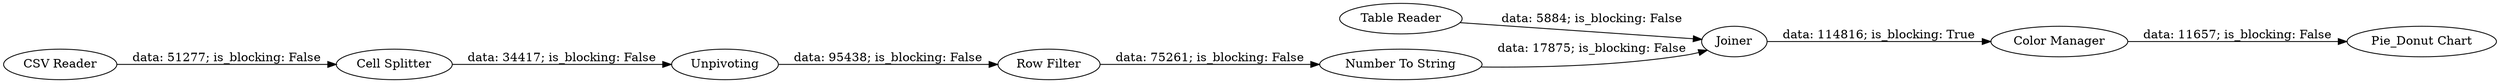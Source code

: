 digraph {
	"8664273951208091790_7" [label=Unpivoting]
	"8664273951208091790_3" [label="Table Reader"]
	"8664273951208091790_11" [label=Joiner]
	"8664273951208091790_12" [label="Color Manager"]
	"8664273951208091790_1" [label="CSV Reader"]
	"8664273951208091790_10" [label="Number To String"]
	"8664273951208091790_8" [label="Cell Splitter"]
	"8664273951208091790_13" [label="Pie_Donut Chart"]
	"8664273951208091790_9" [label="Row Filter"]
	"8664273951208091790_8" -> "8664273951208091790_7" [label="data: 34417; is_blocking: False"]
	"8664273951208091790_3" -> "8664273951208091790_11" [label="data: 5884; is_blocking: False"]
	"8664273951208091790_1" -> "8664273951208091790_8" [label="data: 51277; is_blocking: False"]
	"8664273951208091790_10" -> "8664273951208091790_11" [label="data: 17875; is_blocking: False"]
	"8664273951208091790_7" -> "8664273951208091790_9" [label="data: 95438; is_blocking: False"]
	"8664273951208091790_9" -> "8664273951208091790_10" [label="data: 75261; is_blocking: False"]
	"8664273951208091790_11" -> "8664273951208091790_12" [label="data: 114816; is_blocking: True"]
	"8664273951208091790_12" -> "8664273951208091790_13" [label="data: 11657; is_blocking: False"]
	rankdir=LR
}
